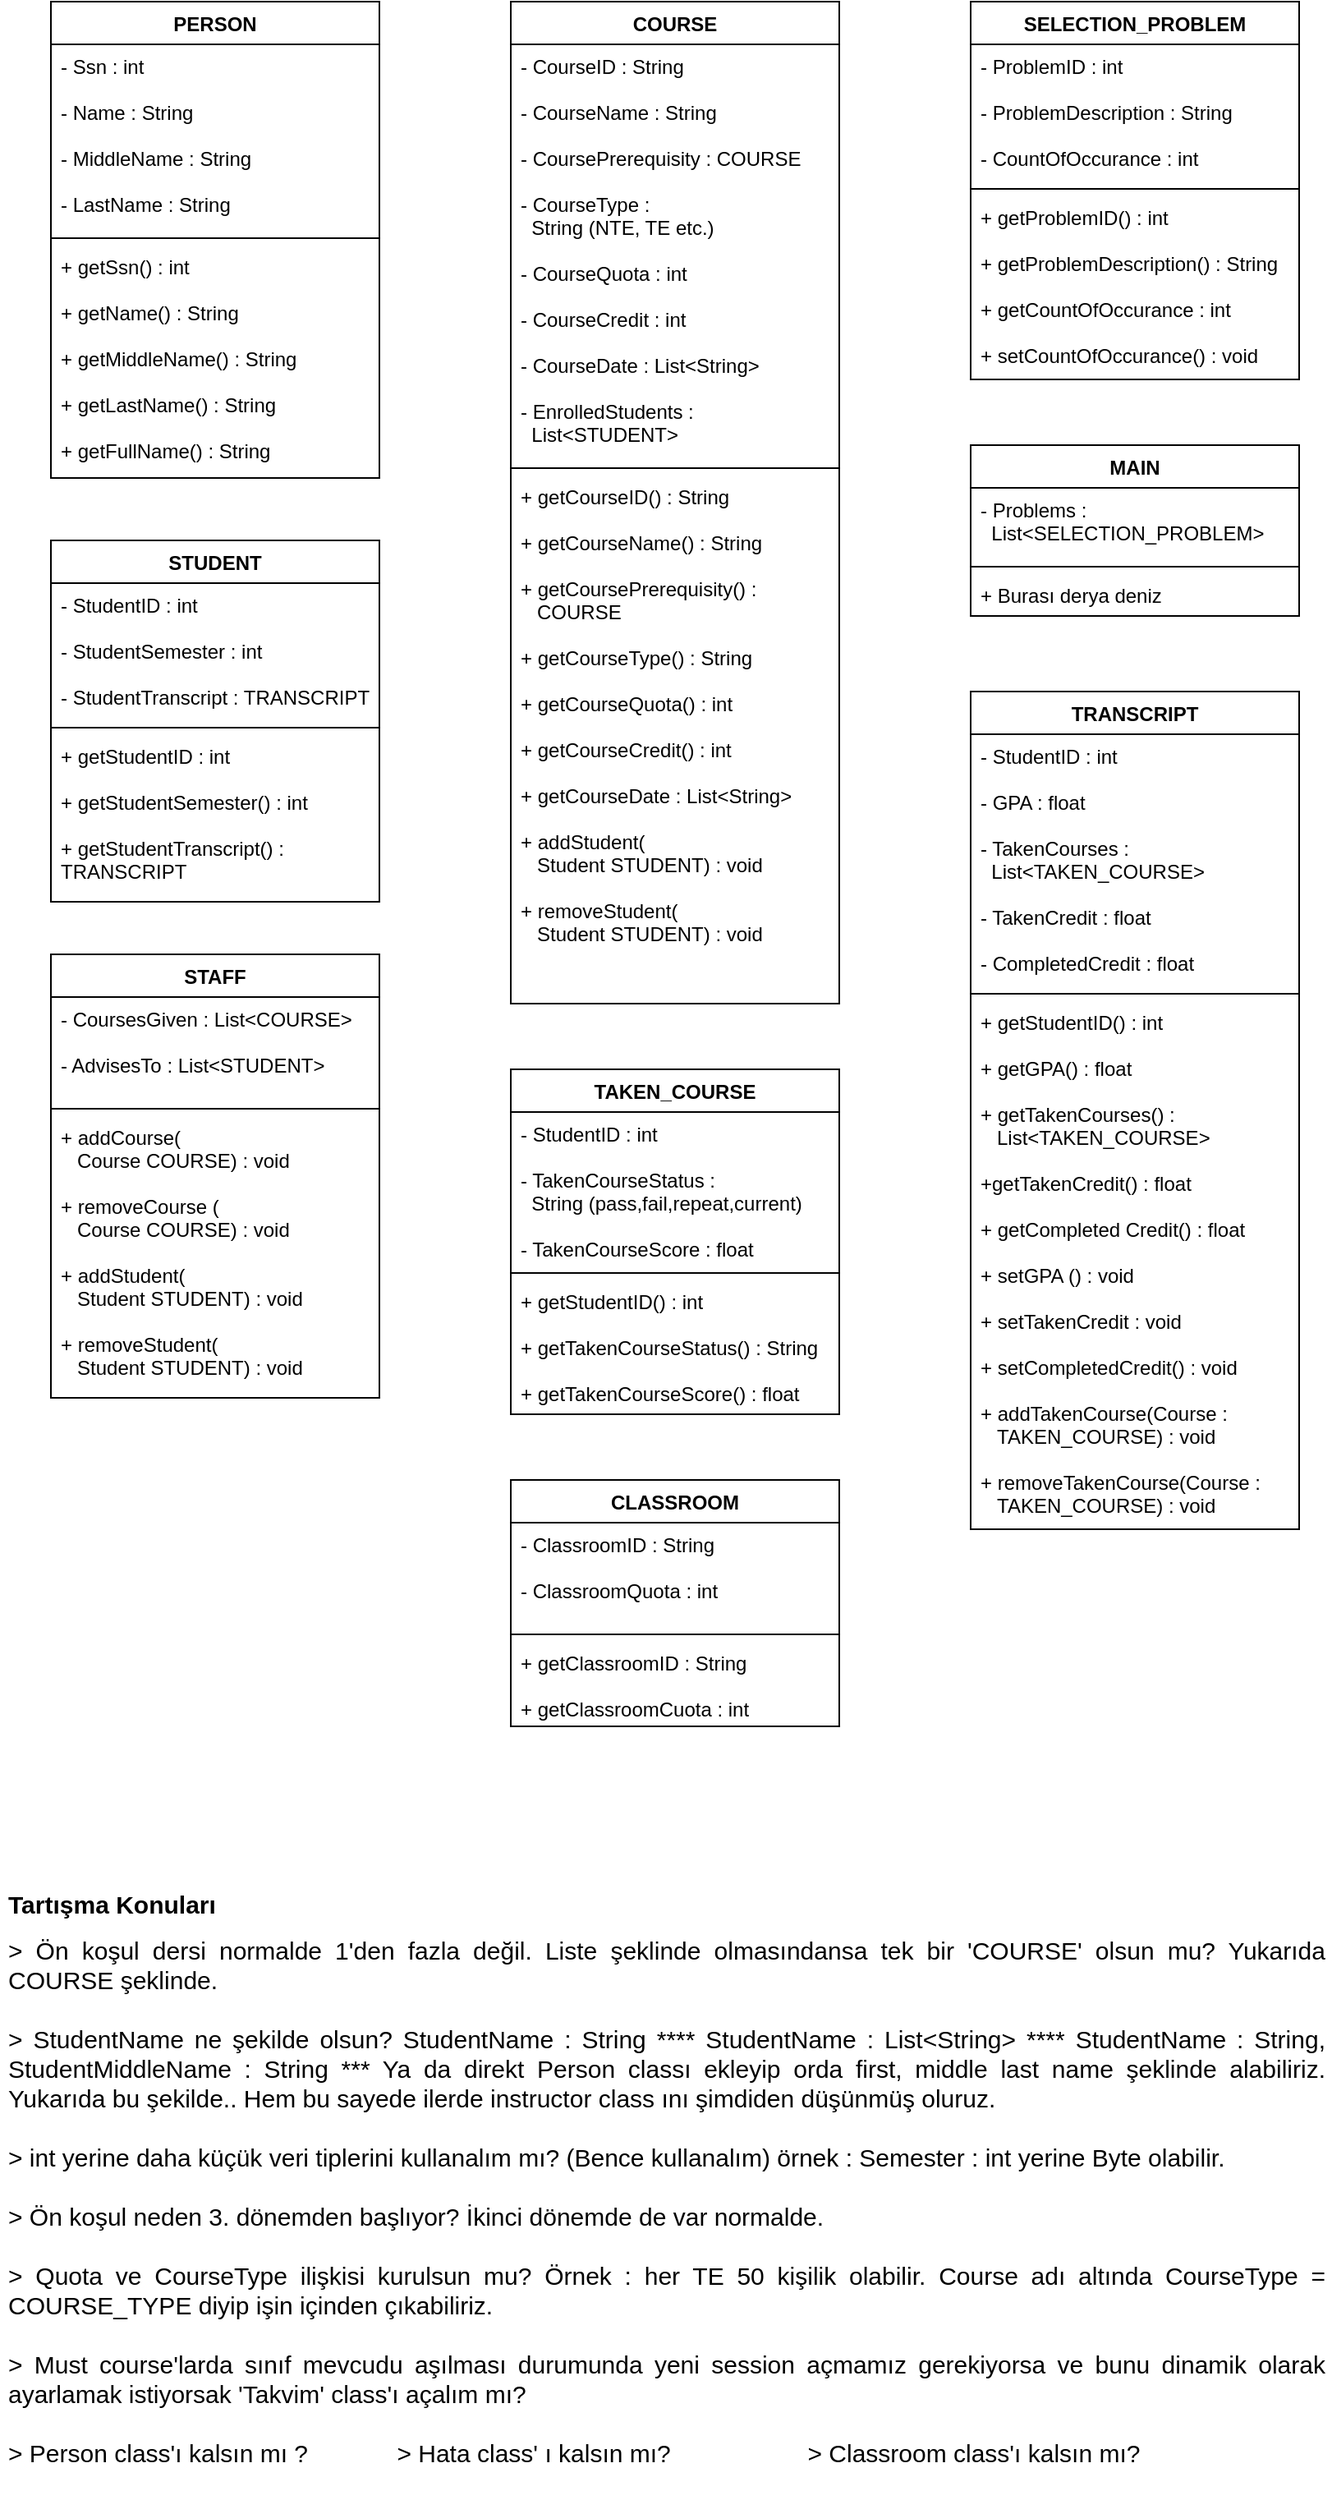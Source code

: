 <mxfile version="20.5.1"><diagram id="L10ij6-5UMUU3Se0QIeZ" name="Sayfa -1"><mxGraphModel dx="1774" dy="2149" grid="1" gridSize="10" guides="1" tooltips="1" connect="1" arrows="1" fold="1" page="1" pageScale="1" pageWidth="827" pageHeight="1169" math="0" shadow="0"><root><mxCell id="0"/><mxCell id="1" parent="0"/><mxCell id="6vcMxlCobP76bKU5eHji-1" value="STUDENT" style="swimlane;fontStyle=1;align=center;verticalAlign=top;childLayout=stackLayout;horizontal=1;startSize=26;horizontalStack=0;resizeParent=1;resizeParentMax=0;resizeLast=0;collapsible=1;marginBottom=0;" parent="1" vertex="1"><mxGeometry x="40" y="368" width="200" height="220" as="geometry"/></mxCell><mxCell id="6vcMxlCobP76bKU5eHji-2" value="- StudentID : int&#10;&#10;- StudentSemester : int&#10;&#10;- StudentTranscript : TRANSCRIPT&#10;" style="text;strokeColor=none;fillColor=none;align=left;verticalAlign=top;spacingLeft=4;spacingRight=4;overflow=hidden;rotatable=0;points=[[0,0.5],[1,0.5]];portConstraint=eastwest;" parent="6vcMxlCobP76bKU5eHji-1" vertex="1"><mxGeometry y="26" width="200" height="84" as="geometry"/></mxCell><mxCell id="6vcMxlCobP76bKU5eHji-3" value="" style="line;strokeWidth=1;fillColor=none;align=left;verticalAlign=middle;spacingTop=-1;spacingLeft=3;spacingRight=3;rotatable=0;labelPosition=right;points=[];portConstraint=eastwest;strokeColor=inherit;" parent="6vcMxlCobP76bKU5eHji-1" vertex="1"><mxGeometry y="110" width="200" height="8" as="geometry"/></mxCell><mxCell id="6vcMxlCobP76bKU5eHji-4" value="+ getStudentID : int&#10;&#10;+ getStudentSemester() : int&#10;&#10;+ getStudentTranscript() : &#10;TRANSCRIPT" style="text;strokeColor=none;fillColor=none;align=left;verticalAlign=top;spacingLeft=4;spacingRight=4;overflow=hidden;rotatable=0;points=[[0,0.5],[1,0.5]];portConstraint=eastwest;" parent="6vcMxlCobP76bKU5eHji-1" vertex="1"><mxGeometry y="118" width="200" height="102" as="geometry"/></mxCell><mxCell id="6vcMxlCobP76bKU5eHji-6" value="COURSE" style="swimlane;fontStyle=1;align=center;verticalAlign=top;childLayout=stackLayout;horizontal=1;startSize=26;horizontalStack=0;resizeParent=1;resizeParentMax=0;resizeLast=0;collapsible=1;marginBottom=0;" parent="1" vertex="1"><mxGeometry x="320" y="40" width="200" height="610" as="geometry"/></mxCell><mxCell id="6vcMxlCobP76bKU5eHji-7" value="- CourseID : String&#10;&#10;- CourseName : String&#10;&#10;- CoursePrerequisity : COURSE&#10;&#10;- CourseType : &#10;  String (NTE, TE etc.)&#10;&#10;- CourseQuota : int&#10;&#10;- CourseCredit : int&#10;&#10;- CourseDate : List&lt;String&gt;&#10;&#10;- EnrolledStudents : &#10;  List&lt;STUDENT&gt;&#10;" style="text;strokeColor=none;fillColor=none;align=left;verticalAlign=top;spacingLeft=4;spacingRight=4;overflow=hidden;rotatable=0;points=[[0,0.5],[1,0.5]];portConstraint=eastwest;" parent="6vcMxlCobP76bKU5eHji-6" vertex="1"><mxGeometry y="26" width="200" height="254" as="geometry"/></mxCell><mxCell id="6vcMxlCobP76bKU5eHji-8" value="" style="line;strokeWidth=1;fillColor=none;align=left;verticalAlign=middle;spacingTop=-1;spacingLeft=3;spacingRight=3;rotatable=0;labelPosition=right;points=[];portConstraint=eastwest;strokeColor=inherit;" parent="6vcMxlCobP76bKU5eHji-6" vertex="1"><mxGeometry y="280" width="200" height="8" as="geometry"/></mxCell><mxCell id="6vcMxlCobP76bKU5eHji-9" value="+ getCourseID() : String&#10;&#10;+ getCourseName() : String&#10;&#10;+ getCoursePrerequisity() :&#10;   COURSE&#10;&#10;+ getCourseType() : String&#10;&#10;+ getCourseQuota() : int&#10;&#10;+ getCourseCredit() : int&#10;&#10;+ getCourseDate : List&lt;String&gt;&#10;&#10;+ addStudent(&#10;   Student STUDENT) : void&#10;&#10;+ removeStudent(&#10;   Student STUDENT) : void&#10;&#10;" style="text;strokeColor=none;fillColor=none;align=left;verticalAlign=top;spacingLeft=4;spacingRight=4;overflow=hidden;rotatable=0;points=[[0,0.5],[1,0.5]];portConstraint=eastwest;" parent="6vcMxlCobP76bKU5eHji-6" vertex="1"><mxGeometry y="288" width="200" height="322" as="geometry"/></mxCell><mxCell id="6vcMxlCobP76bKU5eHji-11" value="TAKEN_COURSE" style="swimlane;fontStyle=1;align=center;verticalAlign=top;childLayout=stackLayout;horizontal=1;startSize=26;horizontalStack=0;resizeParent=1;resizeParentMax=0;resizeLast=0;collapsible=1;marginBottom=0;" parent="1" vertex="1"><mxGeometry x="320" y="690" width="200" height="210" as="geometry"/></mxCell><mxCell id="6vcMxlCobP76bKU5eHji-12" value="- StudentID : int&#10;&#10;- TakenCourseStatus :&#10;  String (pass,fail,repeat,current)&#10;&#10;- TakenCourseScore : float&#10;" style="text;strokeColor=none;fillColor=none;align=left;verticalAlign=top;spacingLeft=4;spacingRight=4;overflow=hidden;rotatable=0;points=[[0,0.5],[1,0.5]];portConstraint=eastwest;" parent="6vcMxlCobP76bKU5eHji-11" vertex="1"><mxGeometry y="26" width="200" height="94" as="geometry"/></mxCell><mxCell id="6vcMxlCobP76bKU5eHji-13" value="" style="line;strokeWidth=1;fillColor=none;align=left;verticalAlign=middle;spacingTop=-1;spacingLeft=3;spacingRight=3;rotatable=0;labelPosition=right;points=[];portConstraint=eastwest;strokeColor=inherit;" parent="6vcMxlCobP76bKU5eHji-11" vertex="1"><mxGeometry y="120" width="200" height="8" as="geometry"/></mxCell><mxCell id="6vcMxlCobP76bKU5eHji-14" value="+ getStudentID() : int&#10;&#10;+ getTakenCourseStatus() : String&#10;&#10;+ getTakenCourseScore() : float" style="text;strokeColor=none;fillColor=none;align=left;verticalAlign=top;spacingLeft=4;spacingRight=4;overflow=hidden;rotatable=0;points=[[0,0.5],[1,0.5]];portConstraint=eastwest;" parent="6vcMxlCobP76bKU5eHji-11" vertex="1"><mxGeometry y="128" width="200" height="82" as="geometry"/></mxCell><mxCell id="6vcMxlCobP76bKU5eHji-15" value="TRANSCRIPT" style="swimlane;fontStyle=1;align=center;verticalAlign=top;childLayout=stackLayout;horizontal=1;startSize=26;horizontalStack=0;resizeParent=1;resizeParentMax=0;resizeLast=0;collapsible=1;marginBottom=0;" parent="1" vertex="1"><mxGeometry x="600" y="460" width="200" height="510" as="geometry"/></mxCell><mxCell id="6vcMxlCobP76bKU5eHji-16" value="- StudentID : int&#10;&#10;- GPA : float &#10;&#10;- TakenCourses : &#10;  List&lt;TAKEN_COURSE&gt;&#10;&#10;- TakenCredit : float&#10;&#10;- CompletedCredit : float &#10;" style="text;strokeColor=none;fillColor=none;align=left;verticalAlign=top;spacingLeft=4;spacingRight=4;overflow=hidden;rotatable=0;points=[[0,0.5],[1,0.5]];portConstraint=eastwest;" parent="6vcMxlCobP76bKU5eHji-15" vertex="1"><mxGeometry y="26" width="200" height="154" as="geometry"/></mxCell><mxCell id="6vcMxlCobP76bKU5eHji-17" value="" style="line;strokeWidth=1;fillColor=none;align=left;verticalAlign=middle;spacingTop=-1;spacingLeft=3;spacingRight=3;rotatable=0;labelPosition=right;points=[];portConstraint=eastwest;strokeColor=inherit;" parent="6vcMxlCobP76bKU5eHji-15" vertex="1"><mxGeometry y="180" width="200" height="8" as="geometry"/></mxCell><mxCell id="6vcMxlCobP76bKU5eHji-18" value="+ getStudentID() : int&#10;&#10;+ getGPA() : float&#10;&#10;+ getTakenCourses() : &#10;   List&lt;TAKEN_COURSE&gt;&#10;&#10;+getTakenCredit() : float&#10;&#10;+ getCompleted Credit() : float&#10;&#10;+ setGPA () : void&#10;&#10;+ setTakenCredit : void&#10;&#10;+ setCompletedCredit() : void&#10;&#10;+ addTakenCourse(Course : &#10;   TAKEN_COURSE) : void&#10;&#10;+ removeTakenCourse(Course :&#10;   TAKEN_COURSE) : void" style="text;strokeColor=none;fillColor=none;align=left;verticalAlign=top;spacingLeft=4;spacingRight=4;overflow=hidden;rotatable=0;points=[[0,0.5],[1,0.5]];portConstraint=eastwest;" parent="6vcMxlCobP76bKU5eHji-15" vertex="1"><mxGeometry y="188" width="200" height="322" as="geometry"/></mxCell><mxCell id="6vcMxlCobP76bKU5eHji-19" value="SELECTION_PROBLEM" style="swimlane;fontStyle=1;align=center;verticalAlign=top;childLayout=stackLayout;horizontal=1;startSize=26;horizontalStack=0;resizeParent=1;resizeParentMax=0;resizeLast=0;collapsible=1;marginBottom=0;" parent="1" vertex="1"><mxGeometry x="600" y="40" width="200" height="230" as="geometry"/></mxCell><mxCell id="6vcMxlCobP76bKU5eHji-20" value="- ProblemID : int&#10;&#10;- ProblemDescription : String&#10;&#10;- CountOfOccurance : int&#10;" style="text;strokeColor=none;fillColor=none;align=left;verticalAlign=top;spacingLeft=4;spacingRight=4;overflow=hidden;rotatable=0;points=[[0,0.5],[1,0.5]];portConstraint=eastwest;" parent="6vcMxlCobP76bKU5eHji-19" vertex="1"><mxGeometry y="26" width="200" height="84" as="geometry"/></mxCell><mxCell id="6vcMxlCobP76bKU5eHji-21" value="" style="line;strokeWidth=1;fillColor=none;align=left;verticalAlign=middle;spacingTop=-1;spacingLeft=3;spacingRight=3;rotatable=0;labelPosition=right;points=[];portConstraint=eastwest;strokeColor=inherit;" parent="6vcMxlCobP76bKU5eHji-19" vertex="1"><mxGeometry y="110" width="200" height="8" as="geometry"/></mxCell><mxCell id="6vcMxlCobP76bKU5eHji-22" value="+ getProblemID() : int&#10;&#10;+ getProblemDescription() : String&#10;&#10;+ getCountOfOccurance : int&#10;&#10;+ setCountOfOccurance() : void" style="text;strokeColor=none;fillColor=none;align=left;verticalAlign=top;spacingLeft=4;spacingRight=4;overflow=hidden;rotatable=0;points=[[0,0.5],[1,0.5]];portConstraint=eastwest;" parent="6vcMxlCobP76bKU5eHji-19" vertex="1"><mxGeometry y="118" width="200" height="112" as="geometry"/></mxCell><mxCell id="6vcMxlCobP76bKU5eHji-27" value="MAIN" style="swimlane;fontStyle=1;align=center;verticalAlign=top;childLayout=stackLayout;horizontal=1;startSize=26;horizontalStack=0;resizeParent=1;resizeParentMax=0;resizeLast=0;collapsible=1;marginBottom=0;" parent="1" vertex="1"><mxGeometry x="600" y="310" width="200" height="104" as="geometry"/></mxCell><mxCell id="6vcMxlCobP76bKU5eHji-28" value="- Problems : &#10;  List&lt;SELECTION_PROBLEM&gt;" style="text;strokeColor=none;fillColor=none;align=left;verticalAlign=top;spacingLeft=4;spacingRight=4;overflow=hidden;rotatable=0;points=[[0,0.5],[1,0.5]];portConstraint=eastwest;" parent="6vcMxlCobP76bKU5eHji-27" vertex="1"><mxGeometry y="26" width="200" height="44" as="geometry"/></mxCell><mxCell id="6vcMxlCobP76bKU5eHji-29" value="" style="line;strokeWidth=1;fillColor=none;align=left;verticalAlign=middle;spacingTop=-1;spacingLeft=3;spacingRight=3;rotatable=0;labelPosition=right;points=[];portConstraint=eastwest;strokeColor=inherit;" parent="6vcMxlCobP76bKU5eHji-27" vertex="1"><mxGeometry y="70" width="200" height="8" as="geometry"/></mxCell><mxCell id="6vcMxlCobP76bKU5eHji-30" value="+ Burası derya deniz" style="text;strokeColor=none;fillColor=none;align=left;verticalAlign=top;spacingLeft=4;spacingRight=4;overflow=hidden;rotatable=0;points=[[0,0.5],[1,0.5]];portConstraint=eastwest;" parent="6vcMxlCobP76bKU5eHji-27" vertex="1"><mxGeometry y="78" width="200" height="26" as="geometry"/></mxCell><mxCell id="6vcMxlCobP76bKU5eHji-31" value="&lt;h1 style=&quot;text-align: justify; font-size: 15px;&quot;&gt;&lt;font style=&quot;font-size: 15px;&quot;&gt;Tartışma Konuları&lt;/font&gt;&lt;/h1&gt;&lt;div style=&quot;text-align: justify; font-size: 15px;&quot;&gt;&lt;font style=&quot;font-size: 15px;&quot;&gt;&amp;gt; Ön koşul dersi normalde 1'den fazla değil. Liste şeklinde olmasındansa tek bir 'COURSE' olsun mu? Yukarıda COURSE şeklinde.&amp;nbsp;&lt;/font&gt;&lt;/div&gt;&lt;div style=&quot;text-align: justify; font-size: 15px;&quot;&gt;&lt;font style=&quot;font-size: 15px;&quot;&gt;&lt;br&gt;&lt;/font&gt;&lt;/div&gt;&lt;div style=&quot;text-align: justify; font-size: 15px;&quot;&gt;&lt;font style=&quot;font-size: 15px;&quot;&gt;&amp;gt; StudentName ne şekilde olsun? StudentName : String **** StudentName : List&amp;lt;String&amp;gt; **** StudentName : String, StudentMiddleName : String *** Ya da direkt Person classı ekleyip orda first, middle last name şeklinde alabiliriz. Yukarıda bu şekilde.. Hem bu sayede ilerde instructor class ını şimdiden düşünmüş oluruz.&lt;/font&gt;&lt;/div&gt;&lt;div style=&quot;text-align: justify; font-size: 15px;&quot;&gt;&lt;font style=&quot;font-size: 15px;&quot;&gt;&lt;br&gt;&lt;/font&gt;&lt;/div&gt;&lt;div style=&quot;text-align: justify; font-size: 15px;&quot;&gt;&lt;font style=&quot;font-size: 15px;&quot;&gt;&amp;gt; int yerine daha küçük veri tiplerini kullanalım mı? (Bence kullanalım) örnek : Semester : int yerine Byte olabilir.&lt;/font&gt;&lt;/div&gt;&lt;div style=&quot;text-align: justify; font-size: 15px;&quot;&gt;&lt;font style=&quot;font-size: 15px;&quot;&gt;&lt;br&gt;&lt;/font&gt;&lt;/div&gt;&lt;div style=&quot;text-align: justify; font-size: 15px;&quot;&gt;&lt;font style=&quot;font-size: 15px;&quot;&gt;&amp;gt; Ön koşul neden 3. dönemden başlıyor? İkinci dönemde de var normalde.&lt;/font&gt;&lt;/div&gt;&lt;div style=&quot;text-align: justify; font-size: 15px;&quot;&gt;&lt;font style=&quot;font-size: 15px;&quot;&gt;&lt;br&gt;&lt;/font&gt;&lt;/div&gt;&lt;div style=&quot;text-align: justify; font-size: 15px;&quot;&gt;&lt;font style=&quot;font-size: 15px;&quot;&gt;&amp;gt; Quota ve CourseType ilişkisi kurulsun mu? Örnek : her TE 50 kişilik olabilir. Course adı altında CourseType = COURSE_TYPE diyip işin içinden çıkabiliriz.&lt;/font&gt;&lt;/div&gt;&lt;div style=&quot;text-align: justify; font-size: 15px;&quot;&gt;&lt;font style=&quot;font-size: 15px;&quot;&gt;&lt;br&gt;&lt;/font&gt;&lt;/div&gt;&lt;div style=&quot;text-align: justify; font-size: 15px;&quot;&gt;&lt;font style=&quot;font-size: 15px;&quot;&gt;&amp;gt; Must course'larda sınıf mevcudu aşılması durumunda yeni session açmamız gerekiyorsa ve bunu dinamik olarak ayarlamak istiyorsak 'Takvim' class'ı açalım mı?&lt;/font&gt;&lt;/div&gt;&lt;div style=&quot;text-align: justify; font-size: 15px;&quot;&gt;&lt;font style=&quot;font-size: 15px;&quot;&gt;&lt;br&gt;&lt;/font&gt;&lt;/div&gt;&lt;div style=&quot;text-align: justify; font-size: 15px;&quot;&gt;&lt;font style=&quot;font-size: 15px;&quot;&gt;&amp;gt; Person class'ı kalsın mı ?&amp;nbsp; &amp;nbsp; &amp;nbsp; &amp;nbsp; &amp;nbsp; &amp;nbsp; &amp;nbsp;&lt;span style=&quot;background-color: initial;&quot;&gt;&amp;gt; Hata class' ı kalsın mı?&amp;nbsp; &amp;nbsp; &amp;nbsp; &amp;nbsp; &amp;nbsp; &amp;nbsp; &amp;nbsp; &amp;nbsp; &amp;nbsp; &amp;nbsp;&amp;nbsp;&lt;/span&gt;&lt;span style=&quot;background-color: initial;&quot;&gt;&amp;gt; Classroom class'ı kalsın mı?&lt;/span&gt;&lt;/font&gt;&lt;/div&gt;&lt;div style=&quot;text-align: justify; font-size: 15px;&quot;&gt;&lt;br&gt;&lt;/div&gt;" style="text;html=1;strokeColor=none;fillColor=none;spacing=5;spacingTop=-20;whiteSpace=wrap;overflow=hidden;rounded=0;" parent="1" vertex="1"><mxGeometry x="9" y="1190" width="810" height="370" as="geometry"/></mxCell><mxCell id="6vcMxlCobP76bKU5eHji-32" value="CLASSROOM" style="swimlane;fontStyle=1;align=center;verticalAlign=top;childLayout=stackLayout;horizontal=1;startSize=26;horizontalStack=0;resizeParent=1;resizeParentMax=0;resizeLast=0;collapsible=1;marginBottom=0;" parent="1" vertex="1"><mxGeometry x="320" y="940" width="200" height="150" as="geometry"/></mxCell><mxCell id="6vcMxlCobP76bKU5eHji-33" value="- ClassroomID : String&#10;&#10;- ClassroomQuota : int" style="text;strokeColor=none;fillColor=none;align=left;verticalAlign=top;spacingLeft=4;spacingRight=4;overflow=hidden;rotatable=0;points=[[0,0.5],[1,0.5]];portConstraint=eastwest;" parent="6vcMxlCobP76bKU5eHji-32" vertex="1"><mxGeometry y="26" width="200" height="64" as="geometry"/></mxCell><mxCell id="6vcMxlCobP76bKU5eHji-34" value="" style="line;strokeWidth=1;fillColor=none;align=left;verticalAlign=middle;spacingTop=-1;spacingLeft=3;spacingRight=3;rotatable=0;labelPosition=right;points=[];portConstraint=eastwest;strokeColor=inherit;" parent="6vcMxlCobP76bKU5eHji-32" vertex="1"><mxGeometry y="90" width="200" height="8" as="geometry"/></mxCell><mxCell id="6vcMxlCobP76bKU5eHji-35" value="+ getClassroomID : String&#10;&#10;+ getClassroomCuota : int" style="text;strokeColor=none;fillColor=none;align=left;verticalAlign=top;spacingLeft=4;spacingRight=4;overflow=hidden;rotatable=0;points=[[0,0.5],[1,0.5]];portConstraint=eastwest;" parent="6vcMxlCobP76bKU5eHji-32" vertex="1"><mxGeometry y="98" width="200" height="52" as="geometry"/></mxCell><mxCell id="jX5MorbMLovsKmeIvQWb-1" value="PERSON" style="swimlane;fontStyle=1;align=center;verticalAlign=top;childLayout=stackLayout;horizontal=1;startSize=26;horizontalStack=0;resizeParent=1;resizeParentMax=0;resizeLast=0;collapsible=1;marginBottom=0;" vertex="1" parent="1"><mxGeometry x="40" y="40" width="200" height="290" as="geometry"/></mxCell><mxCell id="jX5MorbMLovsKmeIvQWb-2" value="- Ssn : int&#10;&#10;- Name : String&#10;&#10;- MiddleName : String&#10;&#10;- LastName : String&#10;" style="text;strokeColor=none;fillColor=none;align=left;verticalAlign=top;spacingLeft=4;spacingRight=4;overflow=hidden;rotatable=0;points=[[0,0.5],[1,0.5]];portConstraint=eastwest;" vertex="1" parent="jX5MorbMLovsKmeIvQWb-1"><mxGeometry y="26" width="200" height="114" as="geometry"/></mxCell><mxCell id="jX5MorbMLovsKmeIvQWb-3" value="" style="line;strokeWidth=1;fillColor=none;align=left;verticalAlign=middle;spacingTop=-1;spacingLeft=3;spacingRight=3;rotatable=0;labelPosition=right;points=[];portConstraint=eastwest;strokeColor=inherit;" vertex="1" parent="jX5MorbMLovsKmeIvQWb-1"><mxGeometry y="140" width="200" height="8" as="geometry"/></mxCell><mxCell id="jX5MorbMLovsKmeIvQWb-4" value="+ getSsn() : int&#10;&#10;+ getName() : String&#10;&#10;+ getMiddleName() : String&#10;&#10;+ getLastName() : String&#10;&#10;+ getFullName() : String&#10;" style="text;strokeColor=none;fillColor=none;align=left;verticalAlign=top;spacingLeft=4;spacingRight=4;overflow=hidden;rotatable=0;points=[[0,0.5],[1,0.5]];portConstraint=eastwest;" vertex="1" parent="jX5MorbMLovsKmeIvQWb-1"><mxGeometry y="148" width="200" height="142" as="geometry"/></mxCell><mxCell id="jX5MorbMLovsKmeIvQWb-14" value="STAFF" style="swimlane;fontStyle=1;align=center;verticalAlign=top;childLayout=stackLayout;horizontal=1;startSize=26;horizontalStack=0;resizeParent=1;resizeParentMax=0;resizeLast=0;collapsible=1;marginBottom=0;" vertex="1" parent="1"><mxGeometry x="40" y="620" width="200" height="270" as="geometry"/></mxCell><mxCell id="jX5MorbMLovsKmeIvQWb-15" value="- CoursesGiven : List&lt;COURSE&gt;&#10;&#10;- AdvisesTo : List&lt;STUDENT&gt;" style="text;strokeColor=none;fillColor=none;align=left;verticalAlign=top;spacingLeft=4;spacingRight=4;overflow=hidden;rotatable=0;points=[[0,0.5],[1,0.5]];portConstraint=eastwest;" vertex="1" parent="jX5MorbMLovsKmeIvQWb-14"><mxGeometry y="26" width="200" height="64" as="geometry"/></mxCell><mxCell id="jX5MorbMLovsKmeIvQWb-16" value="" style="line;strokeWidth=1;fillColor=none;align=left;verticalAlign=middle;spacingTop=-1;spacingLeft=3;spacingRight=3;rotatable=0;labelPosition=right;points=[];portConstraint=eastwest;strokeColor=inherit;" vertex="1" parent="jX5MorbMLovsKmeIvQWb-14"><mxGeometry y="90" width="200" height="8" as="geometry"/></mxCell><mxCell id="jX5MorbMLovsKmeIvQWb-17" value="+ addCourse(&#10;   Course COURSE) : void&#10;&#10;+ removeCourse (&#10;   Course COURSE) : void&#10;&#10;+ addStudent(&#10;   Student STUDENT) : void&#10;&#10;+ removeStudent(&#10;   Student STUDENT) : void" style="text;strokeColor=none;fillColor=none;align=left;verticalAlign=top;spacingLeft=4;spacingRight=4;overflow=hidden;rotatable=0;points=[[0,0.5],[1,0.5]];portConstraint=eastwest;" vertex="1" parent="jX5MorbMLovsKmeIvQWb-14"><mxGeometry y="98" width="200" height="172" as="geometry"/></mxCell></root></mxGraphModel></diagram></mxfile>